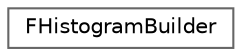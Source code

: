 digraph "Graphical Class Hierarchy"
{
 // INTERACTIVE_SVG=YES
 // LATEX_PDF_SIZE
  bgcolor="transparent";
  edge [fontname=Helvetica,fontsize=10,labelfontname=Helvetica,labelfontsize=10];
  node [fontname=Helvetica,fontsize=10,shape=box,height=0.2,width=0.4];
  rankdir="LR";
  Node0 [id="Node000000",label="FHistogramBuilder",height=0.2,width=0.4,color="grey40", fillcolor="white", style="filled",URL="$dd/d2a/structFHistogramBuilder.html",tooltip="Used to construct a histogram that runs over a custom set of ranges, while still enforcing contiguity..."];
}
